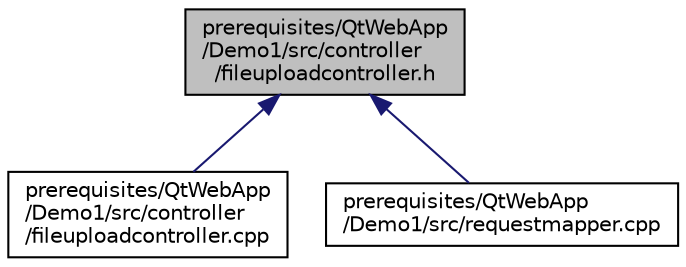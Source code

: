 digraph "prerequisites/QtWebApp/Demo1/src/controller/fileuploadcontroller.h"
{
  edge [fontname="Helvetica",fontsize="10",labelfontname="Helvetica",labelfontsize="10"];
  node [fontname="Helvetica",fontsize="10",shape=record];
  Node34 [label="prerequisites/QtWebApp\l/Demo1/src/controller\l/fileuploadcontroller.h",height=0.2,width=0.4,color="black", fillcolor="grey75", style="filled", fontcolor="black"];
  Node34 -> Node35 [dir="back",color="midnightblue",fontsize="10",style="solid"];
  Node35 [label="prerequisites/QtWebApp\l/Demo1/src/controller\l/fileuploadcontroller.cpp",height=0.2,width=0.4,color="black", fillcolor="white", style="filled",URL="$fileuploadcontroller_8cpp.html"];
  Node34 -> Node36 [dir="back",color="midnightblue",fontsize="10",style="solid"];
  Node36 [label="prerequisites/QtWebApp\l/Demo1/src/requestmapper.cpp",height=0.2,width=0.4,color="black", fillcolor="white", style="filled",URL="$requestmapper_8cpp.html"];
}
